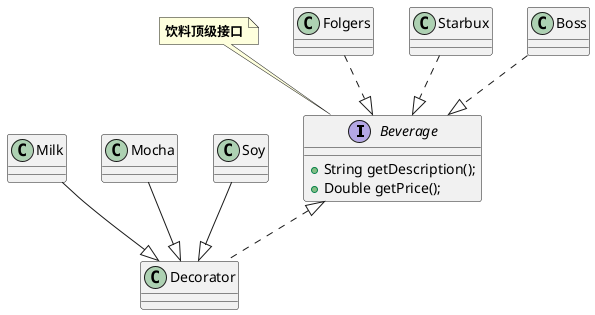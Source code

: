 @startuml
'https://plantuml.com/class-diagram


interface Beverage{
    +String getDescription();
    +Double getPrice();
}
note top:<b>饮料顶级接口


class Decorator implements Beverage{
}

class Milk  {}
class Mocha {}
class Soy {}

class Folgers{}
class Starbux{}
class Boss{}

Folgers ..|> Beverage
Starbux ..|> Beverage
Boss ..|> Beverage

Milk --|> Decorator
Mocha --|> Decorator
Soy --|> Decorator

@enduml